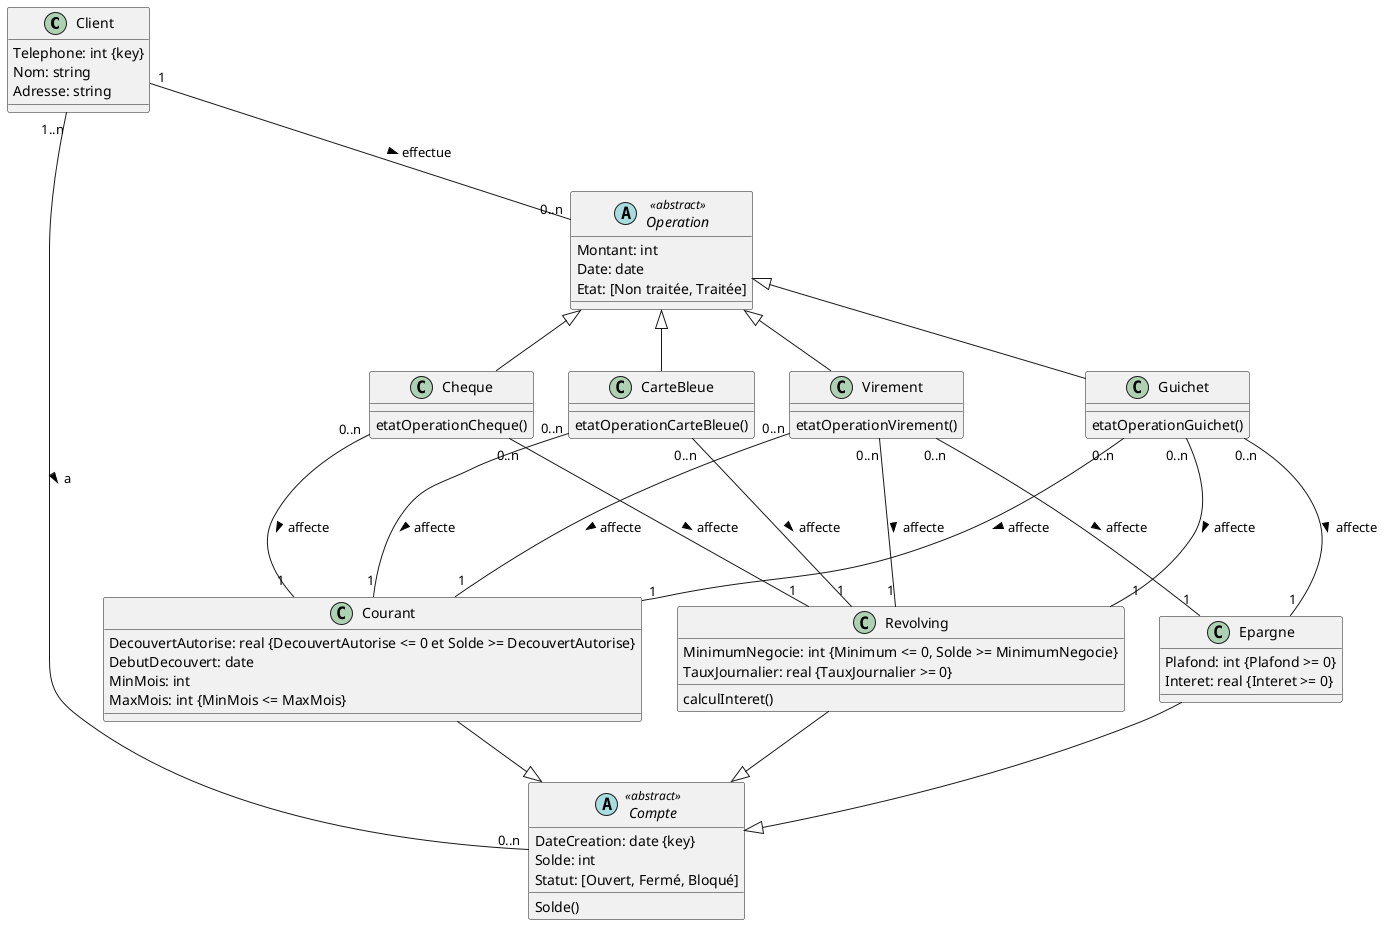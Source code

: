 @startuml
class Client {
  Telephone: int {key}
  Nom: string
  Adresse: string
}

abstract Compte <<abstract>> {
  DateCreation: date {key}
  Solde: int
  Statut: [Ouvert, Fermé, Bloqué]
  Solde()
}

class Courant {
  DecouvertAutorise: real {DecouvertAutorise <= 0 et Solde >= DecouvertAutorise}
  DebutDecouvert: date
  MinMois: int
  MaxMois: int {MinMois <= MaxMois}
}

class Epargne {
  Plafond: int {Plafond >= 0}
  Interet: real {Interet >= 0}
}

class Revolving {
  MinimumNegocie: int {Minimum <= 0, Solde >= MinimumNegocie}
  TauxJournalier: real {TauxJournalier >= 0}
  calculInteret()
}

abstract Operation <<abstract>> {
  Montant: int
  Date: date
  Etat: [Non traitée, Traitée]
}

class Virement {
  etatOperationVirement()
}

class CarteBleue {
  etatOperationCarteBleue()
}

class Guichet {
  etatOperationGuichet()
}

class Cheque {
  etatOperationCheque()
}

Client "1" -- "0..n" Operation : effectue >
Client "1..n" -- "0..n" Compte : a >
Virement "0..n" --- "1" Courant : affecte >
Virement "0..n" --- "1" Epargne : affecte >
Virement "0..n" --- "1" Revolving : affecte >
Guichet "0..n" --- "1" Courant : affecte >
Guichet "0..n" --- "1" Epargne : affecte >
Guichet "0..n" --- "1" Revolving : affecte >
CarteBleue "0..n" --- "1" Courant : affecte >
CarteBleue "0..n" --- "1" Revolving : affecte >
Cheque "0..n" --- "1" Courant : affecte >
Cheque "0..n" --- "1" Revolving : affecte >

Operation <|-- Virement
Operation <|-- Guichet
Operation <|-- CarteBleue
Operation <|-- Cheque
Courant --|> Compte
Epargne --|> Compte
Revolving --|> Compte
@enduml
